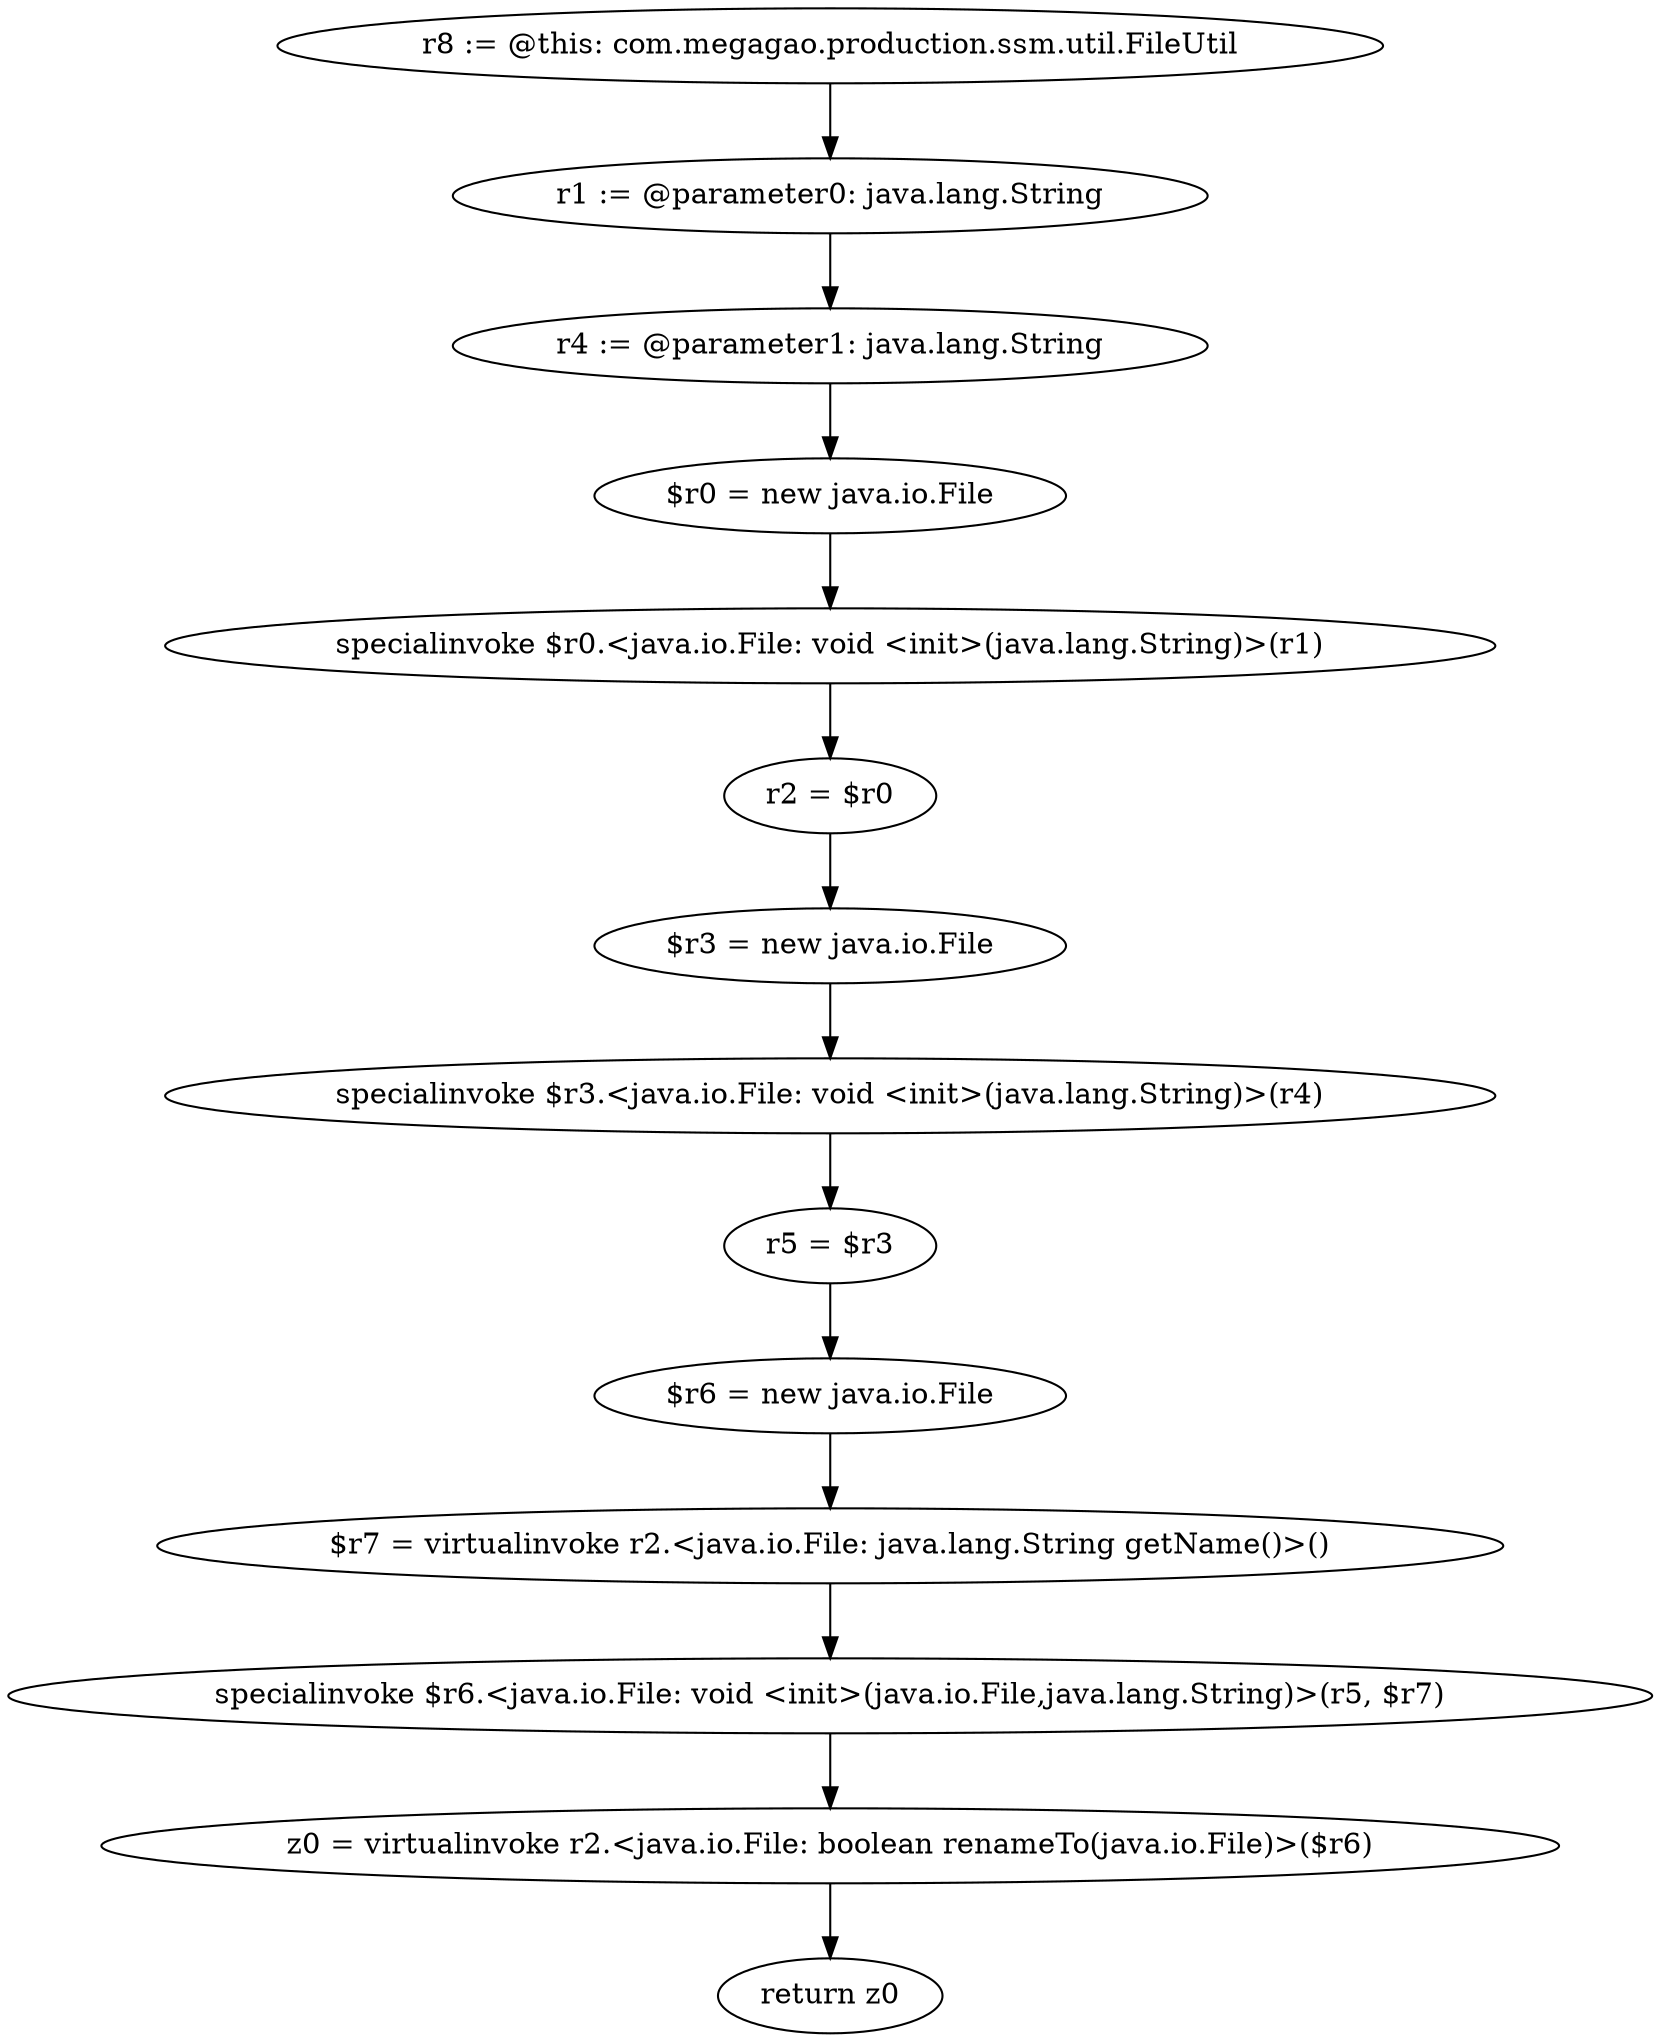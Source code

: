 digraph "unitGraph" {
    "r8 := @this: com.megagao.production.ssm.util.FileUtil"
    "r1 := @parameter0: java.lang.String"
    "r4 := @parameter1: java.lang.String"
    "$r0 = new java.io.File"
    "specialinvoke $r0.<java.io.File: void <init>(java.lang.String)>(r1)"
    "r2 = $r0"
    "$r3 = new java.io.File"
    "specialinvoke $r3.<java.io.File: void <init>(java.lang.String)>(r4)"
    "r5 = $r3"
    "$r6 = new java.io.File"
    "$r7 = virtualinvoke r2.<java.io.File: java.lang.String getName()>()"
    "specialinvoke $r6.<java.io.File: void <init>(java.io.File,java.lang.String)>(r5, $r7)"
    "z0 = virtualinvoke r2.<java.io.File: boolean renameTo(java.io.File)>($r6)"
    "return z0"
    "r8 := @this: com.megagao.production.ssm.util.FileUtil"->"r1 := @parameter0: java.lang.String";
    "r1 := @parameter0: java.lang.String"->"r4 := @parameter1: java.lang.String";
    "r4 := @parameter1: java.lang.String"->"$r0 = new java.io.File";
    "$r0 = new java.io.File"->"specialinvoke $r0.<java.io.File: void <init>(java.lang.String)>(r1)";
    "specialinvoke $r0.<java.io.File: void <init>(java.lang.String)>(r1)"->"r2 = $r0";
    "r2 = $r0"->"$r3 = new java.io.File";
    "$r3 = new java.io.File"->"specialinvoke $r3.<java.io.File: void <init>(java.lang.String)>(r4)";
    "specialinvoke $r3.<java.io.File: void <init>(java.lang.String)>(r4)"->"r5 = $r3";
    "r5 = $r3"->"$r6 = new java.io.File";
    "$r6 = new java.io.File"->"$r7 = virtualinvoke r2.<java.io.File: java.lang.String getName()>()";
    "$r7 = virtualinvoke r2.<java.io.File: java.lang.String getName()>()"->"specialinvoke $r6.<java.io.File: void <init>(java.io.File,java.lang.String)>(r5, $r7)";
    "specialinvoke $r6.<java.io.File: void <init>(java.io.File,java.lang.String)>(r5, $r7)"->"z0 = virtualinvoke r2.<java.io.File: boolean renameTo(java.io.File)>($r6)";
    "z0 = virtualinvoke r2.<java.io.File: boolean renameTo(java.io.File)>($r6)"->"return z0";
}
